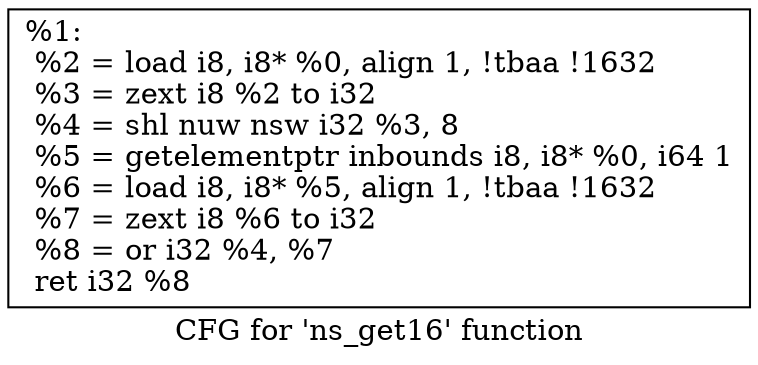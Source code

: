 digraph "CFG for 'ns_get16' function" {
	label="CFG for 'ns_get16' function";

	Node0x1c01af0 [shape=record,label="{%1:\l  %2 = load i8, i8* %0, align 1, !tbaa !1632\l  %3 = zext i8 %2 to i32\l  %4 = shl nuw nsw i32 %3, 8\l  %5 = getelementptr inbounds i8, i8* %0, i64 1\l  %6 = load i8, i8* %5, align 1, !tbaa !1632\l  %7 = zext i8 %6 to i32\l  %8 = or i32 %4, %7\l  ret i32 %8\l}"];
}
